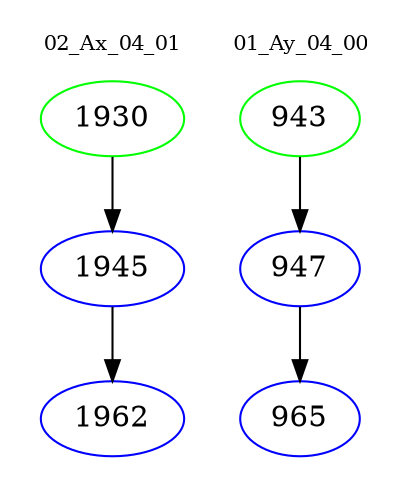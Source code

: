 digraph{
subgraph cluster_0 {
color = white
label = "02_Ax_04_01";
fontsize=10;
T0_1930 [label="1930", color="green"]
T0_1930 -> T0_1945 [color="black"]
T0_1945 [label="1945", color="blue"]
T0_1945 -> T0_1962 [color="black"]
T0_1962 [label="1962", color="blue"]
}
subgraph cluster_1 {
color = white
label = "01_Ay_04_00";
fontsize=10;
T1_943 [label="943", color="green"]
T1_943 -> T1_947 [color="black"]
T1_947 [label="947", color="blue"]
T1_947 -> T1_965 [color="black"]
T1_965 [label="965", color="blue"]
}
}
